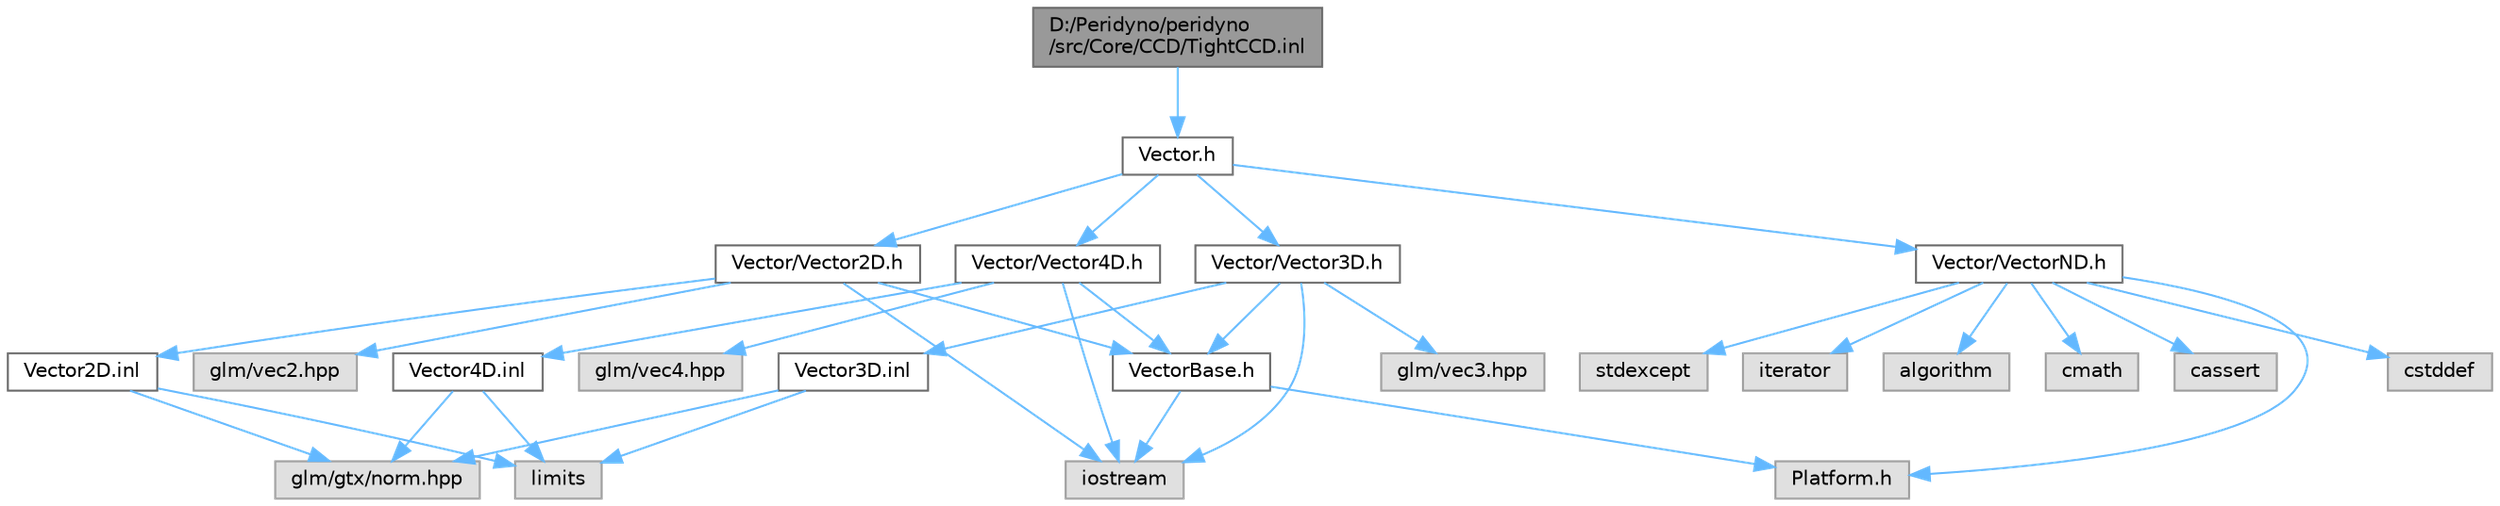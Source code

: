 digraph "D:/Peridyno/peridyno/src/Core/CCD/TightCCD.inl"
{
 // LATEX_PDF_SIZE
  bgcolor="transparent";
  edge [fontname=Helvetica,fontsize=10,labelfontname=Helvetica,labelfontsize=10];
  node [fontname=Helvetica,fontsize=10,shape=box,height=0.2,width=0.4];
  Node1 [id="Node000001",label="D:/Peridyno/peridyno\l/src/Core/CCD/TightCCD.inl",height=0.2,width=0.4,color="gray40", fillcolor="grey60", style="filled", fontcolor="black",tooltip=" "];
  Node1 -> Node2 [id="edge1_Node000001_Node000002",color="steelblue1",style="solid",tooltip=" "];
  Node2 [id="Node000002",label="Vector.h",height=0.2,width=0.4,color="grey40", fillcolor="white", style="filled",URL="$_vector_8h.html",tooltip=" "];
  Node2 -> Node3 [id="edge2_Node000002_Node000003",color="steelblue1",style="solid",tooltip=" "];
  Node3 [id="Node000003",label="Vector/Vector2D.h",height=0.2,width=0.4,color="grey40", fillcolor="white", style="filled",URL="$_vector2_d_8h.html",tooltip=" "];
  Node3 -> Node4 [id="edge3_Node000003_Node000004",color="steelblue1",style="solid",tooltip=" "];
  Node4 [id="Node000004",label="glm/vec2.hpp",height=0.2,width=0.4,color="grey60", fillcolor="#E0E0E0", style="filled",tooltip=" "];
  Node3 -> Node5 [id="edge4_Node000003_Node000005",color="steelblue1",style="solid",tooltip=" "];
  Node5 [id="Node000005",label="iostream",height=0.2,width=0.4,color="grey60", fillcolor="#E0E0E0", style="filled",tooltip=" "];
  Node3 -> Node6 [id="edge5_Node000003_Node000006",color="steelblue1",style="solid",tooltip=" "];
  Node6 [id="Node000006",label="VectorBase.h",height=0.2,width=0.4,color="grey40", fillcolor="white", style="filled",URL="$_vector_base_8h.html",tooltip=" "];
  Node6 -> Node5 [id="edge6_Node000006_Node000005",color="steelblue1",style="solid",tooltip=" "];
  Node6 -> Node7 [id="edge7_Node000006_Node000007",color="steelblue1",style="solid",tooltip=" "];
  Node7 [id="Node000007",label="Platform.h",height=0.2,width=0.4,color="grey60", fillcolor="#E0E0E0", style="filled",tooltip=" "];
  Node3 -> Node8 [id="edge8_Node000003_Node000008",color="steelblue1",style="solid",tooltip=" "];
  Node8 [id="Node000008",label="Vector2D.inl",height=0.2,width=0.4,color="grey40", fillcolor="white", style="filled",URL="$_vector2_d_8inl.html",tooltip=" "];
  Node8 -> Node9 [id="edge9_Node000008_Node000009",color="steelblue1",style="solid",tooltip=" "];
  Node9 [id="Node000009",label="limits",height=0.2,width=0.4,color="grey60", fillcolor="#E0E0E0", style="filled",tooltip=" "];
  Node8 -> Node10 [id="edge10_Node000008_Node000010",color="steelblue1",style="solid",tooltip=" "];
  Node10 [id="Node000010",label="glm/gtx/norm.hpp",height=0.2,width=0.4,color="grey60", fillcolor="#E0E0E0", style="filled",tooltip=" "];
  Node2 -> Node11 [id="edge11_Node000002_Node000011",color="steelblue1",style="solid",tooltip=" "];
  Node11 [id="Node000011",label="Vector/Vector3D.h",height=0.2,width=0.4,color="grey40", fillcolor="white", style="filled",URL="$_vector3_d_8h.html",tooltip=" "];
  Node11 -> Node12 [id="edge12_Node000011_Node000012",color="steelblue1",style="solid",tooltip=" "];
  Node12 [id="Node000012",label="glm/vec3.hpp",height=0.2,width=0.4,color="grey60", fillcolor="#E0E0E0", style="filled",tooltip=" "];
  Node11 -> Node5 [id="edge13_Node000011_Node000005",color="steelblue1",style="solid",tooltip=" "];
  Node11 -> Node6 [id="edge14_Node000011_Node000006",color="steelblue1",style="solid",tooltip=" "];
  Node11 -> Node13 [id="edge15_Node000011_Node000013",color="steelblue1",style="solid",tooltip=" "];
  Node13 [id="Node000013",label="Vector3D.inl",height=0.2,width=0.4,color="grey40", fillcolor="white", style="filled",URL="$_vector3_d_8inl.html",tooltip=" "];
  Node13 -> Node9 [id="edge16_Node000013_Node000009",color="steelblue1",style="solid",tooltip=" "];
  Node13 -> Node10 [id="edge17_Node000013_Node000010",color="steelblue1",style="solid",tooltip=" "];
  Node2 -> Node14 [id="edge18_Node000002_Node000014",color="steelblue1",style="solid",tooltip=" "];
  Node14 [id="Node000014",label="Vector/Vector4D.h",height=0.2,width=0.4,color="grey40", fillcolor="white", style="filled",URL="$_vector4_d_8h.html",tooltip=" "];
  Node14 -> Node15 [id="edge19_Node000014_Node000015",color="steelblue1",style="solid",tooltip=" "];
  Node15 [id="Node000015",label="glm/vec4.hpp",height=0.2,width=0.4,color="grey60", fillcolor="#E0E0E0", style="filled",tooltip=" "];
  Node14 -> Node5 [id="edge20_Node000014_Node000005",color="steelblue1",style="solid",tooltip=" "];
  Node14 -> Node6 [id="edge21_Node000014_Node000006",color="steelblue1",style="solid",tooltip=" "];
  Node14 -> Node16 [id="edge22_Node000014_Node000016",color="steelblue1",style="solid",tooltip=" "];
  Node16 [id="Node000016",label="Vector4D.inl",height=0.2,width=0.4,color="grey40", fillcolor="white", style="filled",URL="$_vector4_d_8inl.html",tooltip=" "];
  Node16 -> Node9 [id="edge23_Node000016_Node000009",color="steelblue1",style="solid",tooltip=" "];
  Node16 -> Node10 [id="edge24_Node000016_Node000010",color="steelblue1",style="solid",tooltip=" "];
  Node2 -> Node17 [id="edge25_Node000002_Node000017",color="steelblue1",style="solid",tooltip=" "];
  Node17 [id="Node000017",label="Vector/VectorND.h",height=0.2,width=0.4,color="grey40", fillcolor="white", style="filled",URL="$_vector_n_d_8h.html",tooltip=" "];
  Node17 -> Node18 [id="edge26_Node000017_Node000018",color="steelblue1",style="solid",tooltip=" "];
  Node18 [id="Node000018",label="cstddef",height=0.2,width=0.4,color="grey60", fillcolor="#E0E0E0", style="filled",tooltip=" "];
  Node17 -> Node19 [id="edge27_Node000017_Node000019",color="steelblue1",style="solid",tooltip=" "];
  Node19 [id="Node000019",label="stdexcept",height=0.2,width=0.4,color="grey60", fillcolor="#E0E0E0", style="filled",tooltip=" "];
  Node17 -> Node20 [id="edge28_Node000017_Node000020",color="steelblue1",style="solid",tooltip=" "];
  Node20 [id="Node000020",label="iterator",height=0.2,width=0.4,color="grey60", fillcolor="#E0E0E0", style="filled",tooltip=" "];
  Node17 -> Node21 [id="edge29_Node000017_Node000021",color="steelblue1",style="solid",tooltip=" "];
  Node21 [id="Node000021",label="algorithm",height=0.2,width=0.4,color="grey60", fillcolor="#E0E0E0", style="filled",tooltip=" "];
  Node17 -> Node22 [id="edge30_Node000017_Node000022",color="steelblue1",style="solid",tooltip=" "];
  Node22 [id="Node000022",label="cmath",height=0.2,width=0.4,color="grey60", fillcolor="#E0E0E0", style="filled",tooltip=" "];
  Node17 -> Node23 [id="edge31_Node000017_Node000023",color="steelblue1",style="solid",tooltip=" "];
  Node23 [id="Node000023",label="cassert",height=0.2,width=0.4,color="grey60", fillcolor="#E0E0E0", style="filled",tooltip=" "];
  Node17 -> Node7 [id="edge32_Node000017_Node000007",color="steelblue1",style="solid",tooltip=" "];
}
